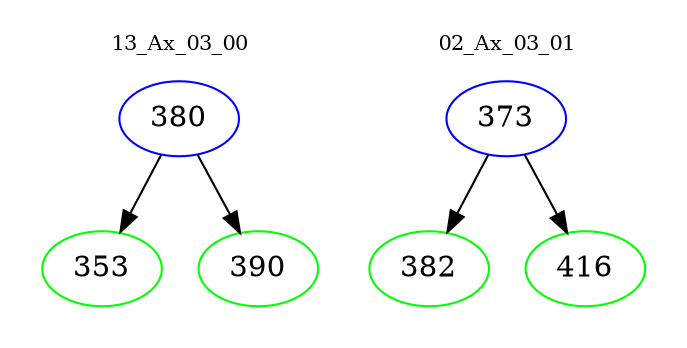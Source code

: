 digraph{
subgraph cluster_0 {
color = white
label = "13_Ax_03_00";
fontsize=10;
T0_380 [label="380", color="blue"]
T0_380 -> T0_353 [color="black"]
T0_353 [label="353", color="green"]
T0_380 -> T0_390 [color="black"]
T0_390 [label="390", color="green"]
}
subgraph cluster_1 {
color = white
label = "02_Ax_03_01";
fontsize=10;
T1_373 [label="373", color="blue"]
T1_373 -> T1_382 [color="black"]
T1_382 [label="382", color="green"]
T1_373 -> T1_416 [color="black"]
T1_416 [label="416", color="green"]
}
}
